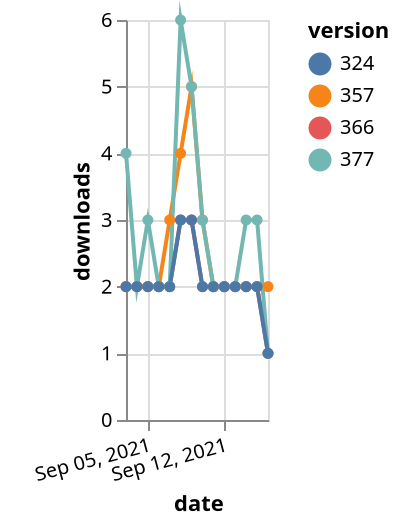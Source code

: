 {"$schema": "https://vega.github.io/schema/vega-lite/v5.json", "description": "A simple bar chart with embedded data.", "data": {"values": [{"date": "2021-09-03", "total": 2321, "delta": 2, "version": "366"}, {"date": "2021-09-04", "total": 2323, "delta": 2, "version": "366"}, {"date": "2021-09-05", "total": 2325, "delta": 2, "version": "366"}, {"date": "2021-09-06", "total": 2327, "delta": 2, "version": "366"}, {"date": "2021-09-07", "total": 2329, "delta": 2, "version": "366"}, {"date": "2021-09-08", "total": 2332, "delta": 3, "version": "366"}, {"date": "2021-09-09", "total": 2335, "delta": 3, "version": "366"}, {"date": "2021-09-10", "total": 2337, "delta": 2, "version": "366"}, {"date": "2021-09-11", "total": 2339, "delta": 2, "version": "366"}, {"date": "2021-09-12", "total": 2341, "delta": 2, "version": "366"}, {"date": "2021-09-13", "total": 2343, "delta": 2, "version": "366"}, {"date": "2021-09-14", "total": 2345, "delta": 2, "version": "366"}, {"date": "2021-09-15", "total": 2347, "delta": 2, "version": "366"}, {"date": "2021-09-16", "total": 2348, "delta": 1, "version": "366"}, {"date": "2021-09-03", "total": 2880, "delta": 2, "version": "357"}, {"date": "2021-09-04", "total": 2882, "delta": 2, "version": "357"}, {"date": "2021-09-05", "total": 2884, "delta": 2, "version": "357"}, {"date": "2021-09-06", "total": 2886, "delta": 2, "version": "357"}, {"date": "2021-09-07", "total": 2889, "delta": 3, "version": "357"}, {"date": "2021-09-08", "total": 2893, "delta": 4, "version": "357"}, {"date": "2021-09-09", "total": 2898, "delta": 5, "version": "357"}, {"date": "2021-09-10", "total": 2901, "delta": 3, "version": "357"}, {"date": "2021-09-11", "total": 2903, "delta": 2, "version": "357"}, {"date": "2021-09-12", "total": 2905, "delta": 2, "version": "357"}, {"date": "2021-09-13", "total": 2907, "delta": 2, "version": "357"}, {"date": "2021-09-14", "total": 2909, "delta": 2, "version": "357"}, {"date": "2021-09-15", "total": 2911, "delta": 2, "version": "357"}, {"date": "2021-09-16", "total": 2913, "delta": 2, "version": "357"}, {"date": "2021-09-03", "total": 2132, "delta": 4, "version": "377"}, {"date": "2021-09-04", "total": 2134, "delta": 2, "version": "377"}, {"date": "2021-09-05", "total": 2137, "delta": 3, "version": "377"}, {"date": "2021-09-06", "total": 2139, "delta": 2, "version": "377"}, {"date": "2021-09-07", "total": 2141, "delta": 2, "version": "377"}, {"date": "2021-09-08", "total": 2147, "delta": 6, "version": "377"}, {"date": "2021-09-09", "total": 2152, "delta": 5, "version": "377"}, {"date": "2021-09-10", "total": 2155, "delta": 3, "version": "377"}, {"date": "2021-09-11", "total": 2157, "delta": 2, "version": "377"}, {"date": "2021-09-12", "total": 2159, "delta": 2, "version": "377"}, {"date": "2021-09-13", "total": 2161, "delta": 2, "version": "377"}, {"date": "2021-09-14", "total": 2164, "delta": 3, "version": "377"}, {"date": "2021-09-15", "total": 2167, "delta": 3, "version": "377"}, {"date": "2021-09-16", "total": 2168, "delta": 1, "version": "377"}, {"date": "2021-09-03", "total": 2561, "delta": 2, "version": "324"}, {"date": "2021-09-04", "total": 2563, "delta": 2, "version": "324"}, {"date": "2021-09-05", "total": 2565, "delta": 2, "version": "324"}, {"date": "2021-09-06", "total": 2567, "delta": 2, "version": "324"}, {"date": "2021-09-07", "total": 2569, "delta": 2, "version": "324"}, {"date": "2021-09-08", "total": 2572, "delta": 3, "version": "324"}, {"date": "2021-09-09", "total": 2575, "delta": 3, "version": "324"}, {"date": "2021-09-10", "total": 2577, "delta": 2, "version": "324"}, {"date": "2021-09-11", "total": 2579, "delta": 2, "version": "324"}, {"date": "2021-09-12", "total": 2581, "delta": 2, "version": "324"}, {"date": "2021-09-13", "total": 2583, "delta": 2, "version": "324"}, {"date": "2021-09-14", "total": 2585, "delta": 2, "version": "324"}, {"date": "2021-09-15", "total": 2587, "delta": 2, "version": "324"}, {"date": "2021-09-16", "total": 2588, "delta": 1, "version": "324"}]}, "width": "container", "mark": {"type": "line", "point": {"filled": true}}, "encoding": {"x": {"field": "date", "type": "temporal", "timeUnit": "yearmonthdate", "title": "date", "axis": {"labelAngle": -15}}, "y": {"field": "delta", "type": "quantitative", "title": "downloads"}, "color": {"field": "version", "type": "nominal"}, "tooltip": {"field": "delta"}}}